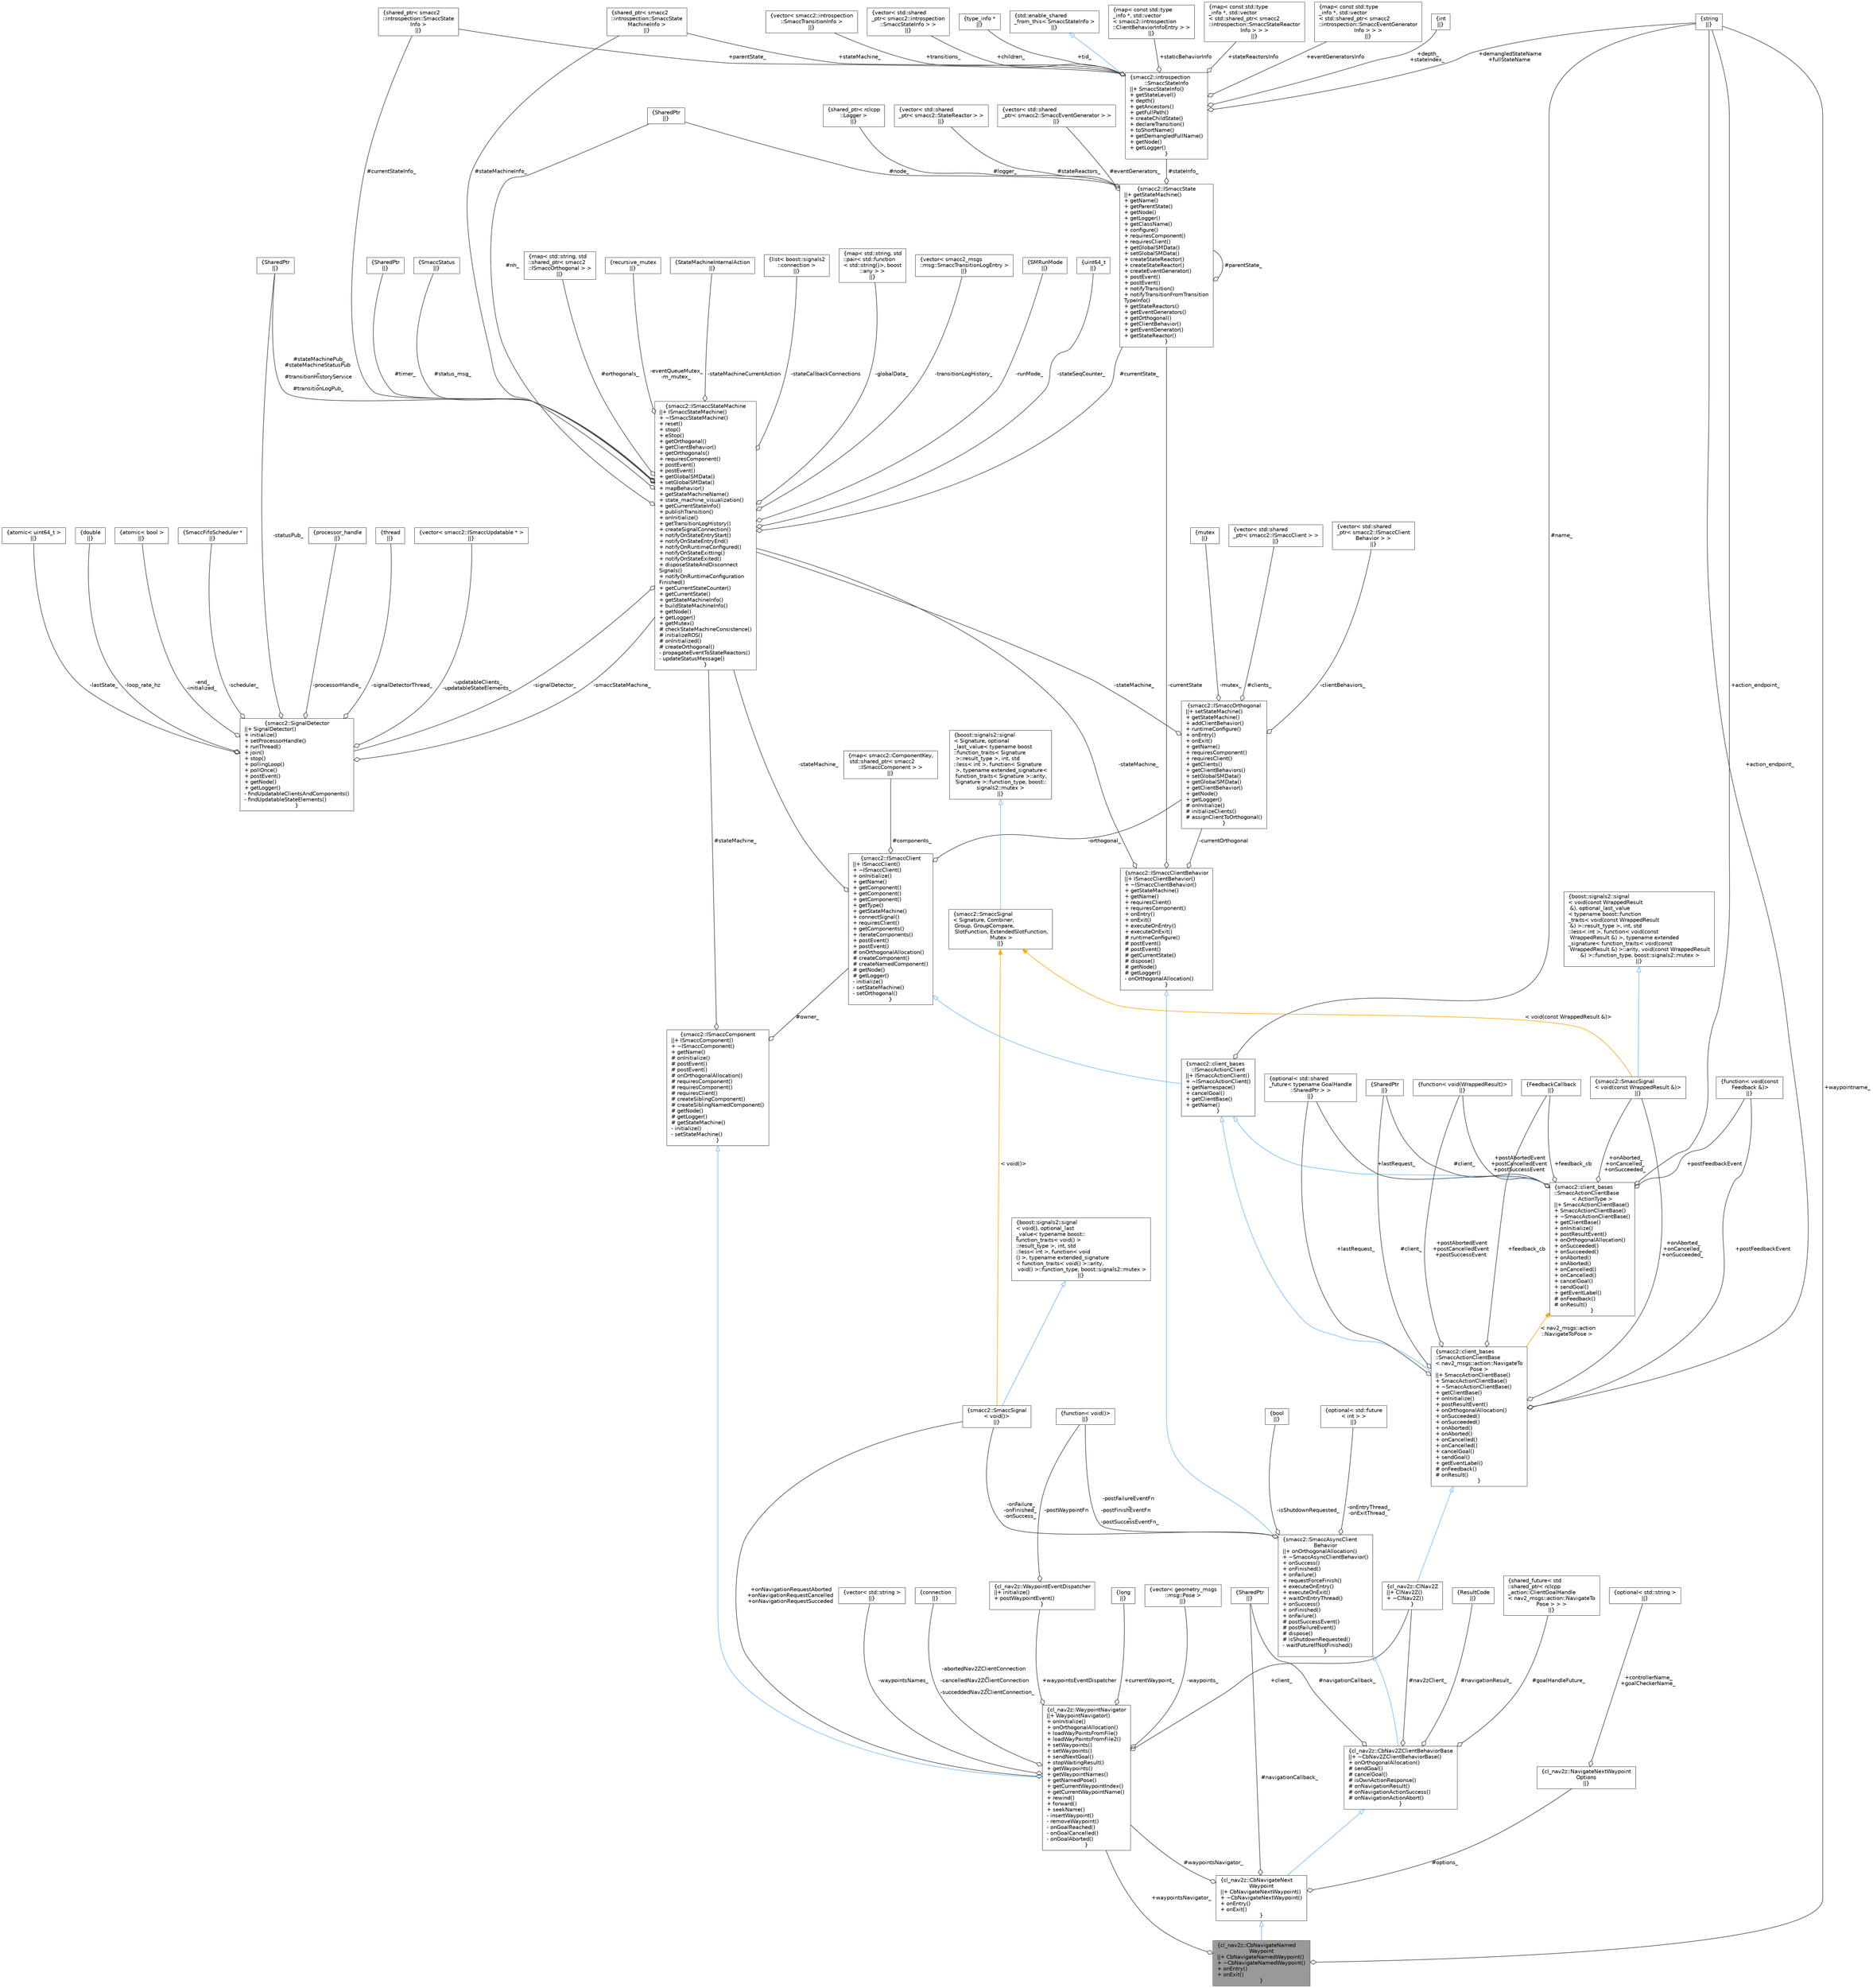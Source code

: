 digraph "cl_nav2z::CbNavigateNamedWaypoint"
{
 // LATEX_PDF_SIZE
  bgcolor="transparent";
  edge [fontname=Helvetica,fontsize=10,labelfontname=Helvetica,labelfontsize=10];
  node [fontname=Helvetica,fontsize=10,shape=box,height=0.2,width=0.4];
  Node1 [label="{cl_nav2z::CbNavigateNamed\lWaypoint\n||+ CbNavigateNamedWaypoint()\l+ ~CbNavigateNamedWaypoint()\l+ onEntry()\l+ onExit()\l}",height=0.2,width=0.4,color="gray40", fillcolor="grey60", style="filled", fontcolor="black",tooltip=" "];
  Node2 -> Node1 [dir="back",color="steelblue1",style="solid",arrowtail="onormal"];
  Node2 [label="{cl_nav2z::CbNavigateNext\lWaypoint\n||+ CbNavigateNextWaypoint()\l+ ~CbNavigateNextWaypoint()\l+ onEntry()\l+ onExit()\l}",height=0.2,width=0.4,color="gray40", fillcolor="white", style="filled",URL="$classcl__nav2z_1_1CbNavigateNextWaypoint.html",tooltip=" "];
  Node3 -> Node2 [dir="back",color="steelblue1",style="solid",arrowtail="onormal"];
  Node3 [label="{cl_nav2z::CbNav2ZClientBehaviorBase\n||+ ~CbNav2ZClientBehaviorBase()\l+ onOrthogonalAllocation()\l# sendGoal()\l# cancelGoal()\l# isOwnActionResponse()\l# onNavigationResult()\l# onNavigationActionSuccess()\l# onNavigationActionAbort()\l}",height=0.2,width=0.4,color="gray40", fillcolor="white", style="filled",URL="$classcl__nav2z_1_1CbNav2ZClientBehaviorBase.html",tooltip=" "];
  Node4 -> Node3 [dir="back",color="steelblue1",style="solid",arrowtail="onormal"];
  Node4 [label="{smacc2::SmaccAsyncClient\lBehavior\n||+ onOrthogonalAllocation()\l+ ~SmaccAsyncClientBehavior()\l+ onSuccess()\l+ onFinished()\l+ onFailure()\l+ requestForceFinish()\l+ executeOnEntry()\l+ executeOnExit()\l+ waitOnEntryThread()\l+ onSuccess()\l+ onFinished()\l+ onFailure()\l# postSuccessEvent()\l# postFailureEvent()\l# dispose()\l# isShutdownRequested()\l- waitFutureIfNotFinished()\l}",height=0.2,width=0.4,color="gray40", fillcolor="white", style="filled",URL="$classsmacc2_1_1SmaccAsyncClientBehavior.html",tooltip=" "];
  Node5 -> Node4 [dir="back",color="steelblue1",style="solid",arrowtail="onormal"];
  Node5 [label="{smacc2::ISmaccClientBehavior\n||+ ISmaccClientBehavior()\l+ ~ISmaccClientBehavior()\l+ getStateMachine()\l+ getName()\l+ requiresClient()\l+ requiresComponent()\l+ onEntry()\l+ onExit()\l+ executeOnEntry()\l+ executeOnExit()\l# runtimeConfigure()\l# postEvent()\l# postEvent()\l# getCurrentState()\l# dispose()\l# getNode()\l# getLogger()\l- onOrthogonalAllocation()\l}",height=0.2,width=0.4,color="gray40", fillcolor="white", style="filled",URL="$classsmacc2_1_1ISmaccClientBehavior.html",tooltip=" "];
  Node6 -> Node5 [color="grey25",style="solid",label=" -stateMachine_" ,arrowhead="odiamond"];
  Node6 [label="{smacc2::ISmaccStateMachine\n||+ ISmaccStateMachine()\l+ ~ISmaccStateMachine()\l+ reset()\l+ stop()\l+ eStop()\l+ getOrthogonal()\l+ getClientBehavior()\l+ getOrthogonals()\l+ requiresComponent()\l+ postEvent()\l+ postEvent()\l+ getGlobalSMData()\l+ setGlobalSMData()\l+ mapBehavior()\l+ getStateMachineName()\l+ state_machine_visualization()\l+ getCurrentStateInfo()\l+ publishTransition()\l+ onInitialize()\l+ getTransitionLogHistory()\l+ createSignalConnection()\l+ notifyOnStateEntryStart()\l+ notifyOnStateEntryEnd()\l+ notifyOnRuntimeConfigured()\l+ notifyOnStateExitting()\l+ notifyOnStateExited()\l+ disposeStateAndDisconnect\lSignals()\l+ notifyOnRuntimeConfiguration\lFinished()\l+ getCurrentStateCounter()\l+ getCurrentState()\l+ getStateMachineInfo()\l+ buildStateMachineInfo()\l+ getNode()\l+ getLogger()\l+ getMutex()\l# checkStateMachineConsistence()\l# initializeROS()\l# onInitialized()\l# createOrthogonal()\l- propagateEventToStateReactors()\l- updateStatusMessage()\l}",height=0.2,width=0.4,color="gray40", fillcolor="white", style="filled",URL="$classsmacc2_1_1ISmaccStateMachine.html",tooltip=" "];
  Node7 -> Node6 [color="grey25",style="solid",label=" #nh_" ,arrowhead="odiamond"];
  Node7 [label="{SharedPtr\n||}",height=0.2,width=0.4,color="gray40", fillcolor="white", style="filled",tooltip=" "];
  Node8 -> Node6 [color="grey25",style="solid",label=" #timer_" ,arrowhead="odiamond"];
  Node8 [label="{SharedPtr\n||}",height=0.2,width=0.4,color="gray40", fillcolor="white", style="filled",tooltip=" "];
  Node9 -> Node6 [color="grey25",style="solid",label=" #stateMachinePub_\n#stateMachineStatusPub\l_\n#transitionHistoryService\l_\n#transitionLogPub_" ,arrowhead="odiamond"];
  Node9 [label="{SharedPtr\n||}",height=0.2,width=0.4,color="gray40", fillcolor="white", style="filled",tooltip=" "];
  Node10 -> Node6 [color="grey25",style="solid",label=" #currentState_" ,arrowhead="odiamond"];
  Node10 [label="{smacc2::ISmaccState\n||+ getStateMachine()\l+ getName()\l+ getParentState()\l+ getNode()\l+ getLogger()\l+ getClassName()\l+ configure()\l+ requiresComponent()\l+ requiresClient()\l+ getGlobalSMData()\l+ setGlobalSMData()\l+ createStateReactor()\l+ createStateReactor()\l+ createEventGenerator()\l+ postEvent()\l+ postEvent()\l+ notifyTransition()\l+ notifyTransitionFromTransition\lTypeInfo()\l+ getStateReactors()\l+ getEventGenerators()\l+ getOrthogonal()\l+ getClientBehavior()\l+ getEventGenerator()\l+ getStateReactor()\l}",height=0.2,width=0.4,color="gray40", fillcolor="white", style="filled",URL="$classsmacc2_1_1ISmaccState.html",tooltip=" "];
  Node7 -> Node10 [color="grey25",style="solid",label=" #node_" ,arrowhead="odiamond"];
  Node11 -> Node10 [color="grey25",style="solid",label=" #logger_" ,arrowhead="odiamond"];
  Node11 [label="{shared_ptr\< rclcpp\l::Logger \>\n||}",height=0.2,width=0.4,color="gray40", fillcolor="white", style="filled",tooltip=" "];
  Node12 -> Node10 [color="grey25",style="solid",label=" #stateReactors_" ,arrowhead="odiamond"];
  Node12 [label="{vector\< std::shared\l_ptr\< smacc2::StateReactor \> \>\n||}",height=0.2,width=0.4,color="gray40", fillcolor="white", style="filled",tooltip=" "];
  Node13 -> Node10 [color="grey25",style="solid",label=" #eventGenerators_" ,arrowhead="odiamond"];
  Node13 [label="{vector\< std::shared\l_ptr\< smacc2::SmaccEventGenerator \> \>\n||}",height=0.2,width=0.4,color="gray40", fillcolor="white", style="filled",tooltip=" "];
  Node10 -> Node10 [color="grey25",style="solid",label=" #parentState_" ,arrowhead="odiamond"];
  Node14 -> Node10 [color="grey25",style="solid",label=" #stateInfo_" ,arrowhead="odiamond"];
  Node14 [label="{smacc2::introspection\l::SmaccStateInfo\n||+ SmaccStateInfo()\l+ getStateLevel()\l+ depth()\l+ getAncestors()\l+ getFullPath()\l+ createChildState()\l+ declareTransition()\l+ toShortName()\l+ getDemangledFullName()\l+ getNode()\l+ getLogger()\l}",height=0.2,width=0.4,color="gray40", fillcolor="white", style="filled",URL="$classsmacc2_1_1introspection_1_1SmaccStateInfo.html",tooltip=" "];
  Node15 -> Node14 [dir="back",color="steelblue1",style="solid",arrowtail="onormal"];
  Node15 [label="{std::enable_shared\l_from_this\< SmaccStateInfo \>\n||}",height=0.2,width=0.4,color="gray40", fillcolor="white", style="filled",tooltip=" "];
  Node16 -> Node14 [color="grey25",style="solid",label=" +staticBehaviorInfo" ,arrowhead="odiamond"];
  Node16 [label="{map\< const std::type\l_info *, std::vector\l\< smacc2::introspection\l::ClientBehaviorInfoEntry \> \>\n||}",height=0.2,width=0.4,color="gray40", fillcolor="white", style="filled",tooltip=" "];
  Node17 -> Node14 [color="grey25",style="solid",label=" +stateReactorsInfo" ,arrowhead="odiamond"];
  Node17 [label="{map\< const std::type\l_info *, std::vector\l\< std::shared_ptr\< smacc2\l::introspection::SmaccStateReactor\lInfo \> \> \>\n||}",height=0.2,width=0.4,color="gray40", fillcolor="white", style="filled",tooltip=" "];
  Node18 -> Node14 [color="grey25",style="solid",label=" +eventGeneratorsInfo" ,arrowhead="odiamond"];
  Node18 [label="{map\< const std::type\l_info *, std::vector\l\< std::shared_ptr\< smacc2\l::introspection::SmaccEventGenerator\lInfo \> \> \>\n||}",height=0.2,width=0.4,color="gray40", fillcolor="white", style="filled",tooltip=" "];
  Node19 -> Node14 [color="grey25",style="solid",label=" +depth_\n+stateIndex_" ,arrowhead="odiamond"];
  Node19 [label="{int\n||}",height=0.2,width=0.4,color="gray40", fillcolor="white", style="filled",tooltip=" "];
  Node20 -> Node14 [color="grey25",style="solid",label=" +demangledStateName\n+fullStateName" ,arrowhead="odiamond"];
  Node20 [label="{string\n||}",height=0.2,width=0.4,color="gray40", fillcolor="white", style="filled",tooltip=" "];
  Node21 -> Node14 [color="grey25",style="solid",label=" +stateMachine_" ,arrowhead="odiamond"];
  Node21 [label="{shared_ptr\< smacc2\l::introspection::SmaccState\lMachineInfo \>\n||}",height=0.2,width=0.4,color="gray40", fillcolor="white", style="filled",tooltip=" "];
  Node22 -> Node14 [color="grey25",style="solid",label=" +parentState_" ,arrowhead="odiamond"];
  Node22 [label="{shared_ptr\< smacc2\l::introspection::SmaccState\lInfo \>\n||}",height=0.2,width=0.4,color="gray40", fillcolor="white", style="filled",tooltip=" "];
  Node23 -> Node14 [color="grey25",style="solid",label=" +transitions_" ,arrowhead="odiamond"];
  Node23 [label="{vector\< smacc2::introspection\l::SmaccTransitionInfo \>\n||}",height=0.2,width=0.4,color="gray40", fillcolor="white", style="filled",tooltip=" "];
  Node24 -> Node14 [color="grey25",style="solid",label=" +children_" ,arrowhead="odiamond"];
  Node24 [label="{vector\< std::shared\l_ptr\< smacc2::introspection\l::SmaccStateInfo \> \>\n||}",height=0.2,width=0.4,color="gray40", fillcolor="white", style="filled",tooltip=" "];
  Node25 -> Node14 [color="grey25",style="solid",label=" +tid_" ,arrowhead="odiamond"];
  Node25 [label="{type_info *\n||}",height=0.2,width=0.4,color="gray40", fillcolor="white", style="filled",tooltip=" "];
  Node22 -> Node6 [color="grey25",style="solid",label=" #currentStateInfo_" ,arrowhead="odiamond"];
  Node26 -> Node6 [color="grey25",style="solid",label=" #status_msg_" ,arrowhead="odiamond"];
  Node26 [label="{SmaccStatus\n||}",height=0.2,width=0.4,color="gray40", fillcolor="white", style="filled",tooltip=" "];
  Node27 -> Node6 [color="grey25",style="solid",label=" #orthogonals_" ,arrowhead="odiamond"];
  Node27 [label="{map\< std::string, std\l::shared_ptr\< smacc2\l::ISmaccOrthogonal \> \>\n||}",height=0.2,width=0.4,color="gray40", fillcolor="white", style="filled",tooltip=" "];
  Node21 -> Node6 [color="grey25",style="solid",label=" #stateMachineInfo_" ,arrowhead="odiamond"];
  Node28 -> Node6 [color="grey25",style="solid",label=" -eventQueueMutex_\n-m_mutex_" ,arrowhead="odiamond"];
  Node28 [label="{recursive_mutex\n||}",height=0.2,width=0.4,color="gray40", fillcolor="white", style="filled",tooltip=" "];
  Node29 -> Node6 [color="grey25",style="solid",label=" -stateMachineCurrentAction" ,arrowhead="odiamond"];
  Node29 [label="{StateMachineInternalAction\n||}",height=0.2,width=0.4,color="gray40", fillcolor="white", style="filled",tooltip=" "];
  Node30 -> Node6 [color="grey25",style="solid",label=" -stateCallbackConnections" ,arrowhead="odiamond"];
  Node30 [label="{list\< boost::signals2\l::connection \>\n||}",height=0.2,width=0.4,color="gray40", fillcolor="white", style="filled",tooltip=" "];
  Node31 -> Node6 [color="grey25",style="solid",label=" -globalData_" ,arrowhead="odiamond"];
  Node31 [label="{map\< std::string, std\l::pair\< std::function\l\< std::string()\>, boost\l::any \> \>\n||}",height=0.2,width=0.4,color="gray40", fillcolor="white", style="filled",tooltip=" "];
  Node32 -> Node6 [color="grey25",style="solid",label=" -transitionLogHistory_" ,arrowhead="odiamond"];
  Node32 [label="{vector\< smacc2_msgs\l::msg::SmaccTransitionLogEntry \>\n||}",height=0.2,width=0.4,color="gray40", fillcolor="white", style="filled",tooltip=" "];
  Node33 -> Node6 [color="grey25",style="solid",label=" -runMode_" ,arrowhead="odiamond"];
  Node33 [label="{SMRunMode\n||}",height=0.2,width=0.4,color="gray40", fillcolor="white", style="filled",tooltip=" "];
  Node34 -> Node6 [color="grey25",style="solid",label=" -signalDetector_" ,arrowhead="odiamond"];
  Node34 [label="{smacc2::SignalDetector\n||+ SignalDetector()\l+ initialize()\l+ setProcessorHandle()\l+ runThread()\l+ join()\l+ stop()\l+ pollingLoop()\l+ pollOnce()\l+ postEvent()\l+ getNode()\l+ getLogger()\l- findUpdatableClientsAndComponents()\l- findUpdatableStateElements()\l}",height=0.2,width=0.4,color="gray40", fillcolor="white", style="filled",URL="$classsmacc2_1_1SignalDetector.html",tooltip=" "];
  Node6 -> Node34 [color="grey25",style="solid",label=" -smaccStateMachine_" ,arrowhead="odiamond"];
  Node35 -> Node34 [color="grey25",style="solid",label=" -updatableClients_\n-updatableStateElements_" ,arrowhead="odiamond"];
  Node35 [label="{vector\< smacc2::ISmaccUpdatable * \>\n||}",height=0.2,width=0.4,color="gray40", fillcolor="white", style="filled",tooltip=" "];
  Node36 -> Node34 [color="grey25",style="solid",label=" -lastState_" ,arrowhead="odiamond"];
  Node36 [label="{atomic\< uint64_t \>\n||}",height=0.2,width=0.4,color="gray40", fillcolor="white", style="filled",tooltip=" "];
  Node37 -> Node34 [color="grey25",style="solid",label=" -loop_rate_hz" ,arrowhead="odiamond"];
  Node37 [label="{double\n||}",height=0.2,width=0.4,color="gray40", fillcolor="white", style="filled",tooltip=" "];
  Node38 -> Node34 [color="grey25",style="solid",label=" -end_\n-initialized_" ,arrowhead="odiamond"];
  Node38 [label="{atomic\< bool \>\n||}",height=0.2,width=0.4,color="gray40", fillcolor="white", style="filled",tooltip=" "];
  Node9 -> Node34 [color="grey25",style="solid",label=" -statusPub_" ,arrowhead="odiamond"];
  Node39 -> Node34 [color="grey25",style="solid",label=" -scheduler_" ,arrowhead="odiamond"];
  Node39 [label="{SmaccFifoScheduler *\n||}",height=0.2,width=0.4,color="gray40", fillcolor="white", style="filled",tooltip=" "];
  Node40 -> Node34 [color="grey25",style="solid",label=" -processorHandle_" ,arrowhead="odiamond"];
  Node40 [label="{processor_handle\n||}",height=0.2,width=0.4,color="gray40", fillcolor="white", style="filled",tooltip=" "];
  Node41 -> Node34 [color="grey25",style="solid",label=" -signalDetectorThread_" ,arrowhead="odiamond"];
  Node41 [label="{thread\n||}",height=0.2,width=0.4,color="gray40", fillcolor="white", style="filled",tooltip=" "];
  Node42 -> Node6 [color="grey25",style="solid",label=" -stateSeqCounter_" ,arrowhead="odiamond"];
  Node42 [label="{uint64_t\n||}",height=0.2,width=0.4,color="gray40", fillcolor="white", style="filled",tooltip=" "];
  Node10 -> Node5 [color="grey25",style="solid",label=" -currentState" ,arrowhead="odiamond"];
  Node43 -> Node5 [color="grey25",style="solid",label=" -currentOrthogonal" ,arrowhead="odiamond"];
  Node43 [label="{smacc2::ISmaccOrthogonal\n||+ setStateMachine()\l+ getStateMachine()\l+ addClientBehavior()\l+ runtimeConfigure()\l+ onEntry()\l+ onExit()\l+ getName()\l+ requiresComponent()\l+ requiresClient()\l+ getClients()\l+ getClientBehaviors()\l+ setGlobalSMData()\l+ getGlobalSMData()\l+ getClientBehavior()\l+ getNode()\l+ getLogger()\l# onInitialize()\l# initializeClients()\l# assignClientToOrthogonal()\l}",height=0.2,width=0.4,color="gray40", fillcolor="white", style="filled",URL="$classsmacc2_1_1ISmaccOrthogonal.html",tooltip=" "];
  Node44 -> Node43 [color="grey25",style="solid",label=" #clients_" ,arrowhead="odiamond"];
  Node44 [label="{vector\< std::shared\l_ptr\< smacc2::ISmaccClient \> \>\n||}",height=0.2,width=0.4,color="gray40", fillcolor="white", style="filled",tooltip=" "];
  Node6 -> Node43 [color="grey25",style="solid",label=" -stateMachine_" ,arrowhead="odiamond"];
  Node45 -> Node43 [color="grey25",style="solid",label=" -clientBehaviors_" ,arrowhead="odiamond"];
  Node45 [label="{vector\< std::shared\l_ptr\< smacc2::ISmaccClient\lBehavior \> \>\n||}",height=0.2,width=0.4,color="gray40", fillcolor="white", style="filled",tooltip=" "];
  Node46 -> Node43 [color="grey25",style="solid",label=" -mutex_" ,arrowhead="odiamond"];
  Node46 [label="{mutex\n||}",height=0.2,width=0.4,color="gray40", fillcolor="white", style="filled",tooltip=" "];
  Node47 -> Node4 [color="grey25",style="solid",label=" -onEntryThread_\n-onExitThread_" ,arrowhead="odiamond"];
  Node47 [label="{optional\< std::future\l\< int \> \>\n||}",height=0.2,width=0.4,color="gray40", fillcolor="white", style="filled",tooltip=" "];
  Node48 -> Node4 [color="grey25",style="solid",label=" -postFailureEventFn\l_\n-postFinishEventFn\l_\n-postSuccessEventFn_" ,arrowhead="odiamond"];
  Node48 [label="{function\< void()\>\n||}",height=0.2,width=0.4,color="gray40", fillcolor="white", style="filled",tooltip=" "];
  Node49 -> Node4 [color="grey25",style="solid",label=" -onFailure_\n-onFinished_\n-onSuccess_" ,arrowhead="odiamond"];
  Node49 [label="{smacc2::SmaccSignal\l\< void()\>\n||}",height=0.2,width=0.4,color="gray40", fillcolor="white", style="filled",URL="$classsmacc2_1_1SmaccSignal.html",tooltip=" "];
  Node50 -> Node49 [dir="back",color="steelblue1",style="solid",arrowtail="onormal"];
  Node50 [label="{boost::signals2::signal\l\< void(), optional_last\l_value\< typename boost::\lfunction_traits\< void() \>\l::result_type \>, int, std\l::less\< int \>, function\< void\l() \>, typename extended_signature\l\< function_traits\< void() \>::arity,\l void() \>::function_type, boost::signals2::mutex \>\n||}",height=0.2,width=0.4,color="gray40", fillcolor="white", style="filled",tooltip=" "];
  Node51 -> Node49 [dir="back",color="orange",style="solid",label=" \< void()\>" ];
  Node51 [label="{smacc2::SmaccSignal\l\< Signature, Combiner,\l Group, GroupCompare,\l SlotFunction, ExtendedSlotFunction,\l Mutex \>\n||}",height=0.2,width=0.4,color="gray40", fillcolor="white", style="filled",URL="$classsmacc2_1_1SmaccSignal.html",tooltip=" "];
  Node52 -> Node51 [dir="back",color="steelblue1",style="solid",arrowtail="onormal"];
  Node52 [label="{boost::signals2::signal\l\< Signature, optional\l_last_value\< typename boost\l::function_traits\< Signature\l \>::result_type \>, int, std\l::less\< int \>, function\< Signature\l \>, typename extended_signature\<\l function_traits\< Signature \>::arity,\l Signature \>::function_type, boost::\lsignals2::mutex \>\n||}",height=0.2,width=0.4,color="gray40", fillcolor="white", style="filled",tooltip=" "];
  Node53 -> Node4 [color="grey25",style="solid",label=" -isShutdownRequested_" ,arrowhead="odiamond"];
  Node53 [label="{bool\n||}",height=0.2,width=0.4,color="gray40", fillcolor="white", style="filled",URL="$classbool.html",tooltip=" "];
  Node54 -> Node3 [color="grey25",style="solid",label=" #nav2zClient_" ,arrowhead="odiamond"];
  Node54 [label="{cl_nav2z::ClNav2Z\n||+ ClNav2Z()\l+ ~ClNav2Z()\l}",height=0.2,width=0.4,color="gray40", fillcolor="white", style="filled",URL="$classcl__nav2z_1_1ClNav2Z.html",tooltip=" "];
  Node55 -> Node54 [dir="back",color="steelblue1",style="solid",arrowtail="onormal"];
  Node55 [label="{smacc2::client_bases\l::SmaccActionClientBase\l\< nav2_msgs::action::NavigateTo\lPose \>\n||+ SmaccActionClientBase()\l+ SmaccActionClientBase()\l+ ~SmaccActionClientBase()\l+ getClientBase()\l+ onInitialize()\l+ postResultEvent()\l+ onOrthogonalAllocation()\l+ onSucceeded()\l+ onSucceeded()\l+ onAborted()\l+ onAborted()\l+ onCancelled()\l+ onCancelled()\l+ cancelGoal()\l+ sendGoal()\l+ getEventLabel()\l# onFeedback()\l# onResult()\l}",height=0.2,width=0.4,color="gray40", fillcolor="white", style="filled",URL="$classsmacc2_1_1client__bases_1_1SmaccActionClientBase.html",tooltip=" "];
  Node56 -> Node55 [dir="back",color="steelblue1",style="solid",arrowtail="onormal"];
  Node56 [label="{smacc2::client_bases\l::ISmaccActionClient\n||+ ISmaccActionClient()\l+ ~ISmaccActionClient()\l+ getNamespace()\l+ cancelGoal()\l+ getClientBase()\l+ getName()\l}",height=0.2,width=0.4,color="gray40", fillcolor="white", style="filled",URL="$classsmacc2_1_1client__bases_1_1ISmaccActionClient.html",tooltip=" "];
  Node57 -> Node56 [dir="back",color="steelblue1",style="solid",arrowtail="onormal"];
  Node57 [label="{smacc2::ISmaccClient\n||+ ISmaccClient()\l+ ~ISmaccClient()\l+ onInitialize()\l+ getName()\l+ getComponent()\l+ getComponent()\l+ getComponent()\l+ getType()\l+ getStateMachine()\l+ connectSignal()\l+ requiresClient()\l+ getComponents()\l+ iterateComponents()\l+ postEvent()\l+ postEvent()\l# onOrthogonalAllocation()\l# createComponent()\l# createNamedComponent()\l# getNode()\l# getLogger()\l- initialize()\l- setStateMachine()\l- setOrthogonal()\l}",height=0.2,width=0.4,color="gray40", fillcolor="white", style="filled",URL="$classsmacc2_1_1ISmaccClient.html",tooltip=" "];
  Node58 -> Node57 [color="grey25",style="solid",label=" #components_" ,arrowhead="odiamond"];
  Node58 [label="{map\< smacc2::ComponentKey,\l std::shared_ptr\< smacc2\l::ISmaccComponent \> \>\n||}",height=0.2,width=0.4,color="gray40", fillcolor="white", style="filled",tooltip=" "];
  Node6 -> Node57 [color="grey25",style="solid",label=" -stateMachine_" ,arrowhead="odiamond"];
  Node43 -> Node57 [color="grey25",style="solid",label=" -orthogonal_" ,arrowhead="odiamond"];
  Node20 -> Node56 [color="grey25",style="solid",label=" #name_" ,arrowhead="odiamond"];
  Node20 -> Node55 [color="grey25",style="solid",label=" +action_endpoint_" ,arrowhead="odiamond"];
  Node59 -> Node55 [color="grey25",style="solid",label=" +lastRequest_" ,arrowhead="odiamond"];
  Node59 [label="{optional\< std::shared\l_future\< typename GoalHandle\l::SharedPtr \> \>\n||}",height=0.2,width=0.4,color="gray40", fillcolor="white", style="filled",tooltip=" "];
  Node60 -> Node55 [color="grey25",style="solid",label=" +onAborted_\n+onCancelled_\n+onSucceeded_" ,arrowhead="odiamond"];
  Node60 [label="{smacc2::SmaccSignal\l\< void(const WrappedResult &)\>\n||}",height=0.2,width=0.4,color="gray40", fillcolor="white", style="filled",URL="$classsmacc2_1_1SmaccSignal.html",tooltip=" "];
  Node61 -> Node60 [dir="back",color="steelblue1",style="solid",arrowtail="onormal"];
  Node61 [label="{boost::signals2::signal\l\< void(const WrappedResult\l &), optional_last_value\l\< typename boost::function\l_traits\< void(const WrappedResult\l &) \>::result_type \>, int, std\l::less\< int \>, function\< void(const\l WrappedResult &) \>, typename extended\l_signature\< function_traits\< void(const\l WrappedResult &) \>::arity, void(const WrappedResult\l &) \>::function_type, boost::signals2::mutex \>\n||}",height=0.2,width=0.4,color="gray40", fillcolor="white", style="filled",tooltip=" "];
  Node51 -> Node60 [dir="back",color="orange",style="solid",label=" \< void(const WrappedResult &)\>" ];
  Node62 -> Node55 [color="grey25",style="solid",label=" +postAbortedEvent\n+postCancelledEvent\n+postSuccessEvent" ,arrowhead="odiamond"];
  Node62 [label="{function\< void(WrappedResult)\>\n||}",height=0.2,width=0.4,color="gray40", fillcolor="white", style="filled",tooltip=" "];
  Node63 -> Node55 [color="grey25",style="solid",label=" +postFeedbackEvent" ,arrowhead="odiamond"];
  Node63 [label="{function\< void(const\l Feedback &)\>\n||}",height=0.2,width=0.4,color="gray40", fillcolor="white", style="filled",tooltip=" "];
  Node64 -> Node55 [color="grey25",style="solid",label=" +feedback_cb" ,arrowhead="odiamond"];
  Node64 [label="{FeedbackCallback\n||}",height=0.2,width=0.4,color="gray40", fillcolor="white", style="filled",tooltip=" "];
  Node65 -> Node55 [color="grey25",style="solid",label=" #client_" ,arrowhead="odiamond"];
  Node65 [label="{SharedPtr\n||}",height=0.2,width=0.4,color="gray40", fillcolor="white", style="filled",tooltip=" "];
  Node66 -> Node55 [dir="back",color="orange",style="solid",label=" \< nav2_msgs::action\l::NavigateToPose \>" ];
  Node66 [label="{smacc2::client_bases\l::SmaccActionClientBase\l\< ActionType \>\n||+ SmaccActionClientBase()\l+ SmaccActionClientBase()\l+ ~SmaccActionClientBase()\l+ getClientBase()\l+ onInitialize()\l+ postResultEvent()\l+ onOrthogonalAllocation()\l+ onSucceeded()\l+ onSucceeded()\l+ onAborted()\l+ onAborted()\l+ onCancelled()\l+ onCancelled()\l+ cancelGoal()\l+ sendGoal()\l+ getEventLabel()\l# onFeedback()\l# onResult()\l}",height=0.2,width=0.4,color="gray40", fillcolor="white", style="filled",URL="$classsmacc2_1_1client__bases_1_1SmaccActionClientBase.html",tooltip=" "];
  Node56 -> Node66 [dir="back",color="steelblue1",style="solid",arrowtail="onormal"];
  Node20 -> Node66 [color="grey25",style="solid",label=" +action_endpoint_" ,arrowhead="odiamond"];
  Node59 -> Node66 [color="grey25",style="solid",label=" +lastRequest_" ,arrowhead="odiamond"];
  Node60 -> Node66 [color="grey25",style="solid",label=" +onAborted_\n+onCancelled_\n+onSucceeded_" ,arrowhead="odiamond"];
  Node62 -> Node66 [color="grey25",style="solid",label=" +postAbortedEvent\n+postCancelledEvent\n+postSuccessEvent" ,arrowhead="odiamond"];
  Node63 -> Node66 [color="grey25",style="solid",label=" +postFeedbackEvent" ,arrowhead="odiamond"];
  Node64 -> Node66 [color="grey25",style="solid",label=" +feedback_cb" ,arrowhead="odiamond"];
  Node65 -> Node66 [color="grey25",style="solid",label=" #client_" ,arrowhead="odiamond"];
  Node67 -> Node3 [color="grey25",style="solid",label=" #navigationCallback_" ,arrowhead="odiamond"];
  Node67 [label="{SharedPtr\n||}",height=0.2,width=0.4,color="gray40", fillcolor="white", style="filled",tooltip=" "];
  Node68 -> Node3 [color="grey25",style="solid",label=" #navigationResult_" ,arrowhead="odiamond"];
  Node68 [label="{ResultCode\n||}",height=0.2,width=0.4,color="gray40", fillcolor="white", style="filled",tooltip=" "];
  Node69 -> Node3 [color="grey25",style="solid",label=" #goalHandleFuture_" ,arrowhead="odiamond"];
  Node69 [label="{shared_future\< std\l::shared_ptr\< rclcpp\l_action::ClientGoalHandle\l\< nav2_msgs::action::NavigateTo\lPose \> \> \>\n||}",height=0.2,width=0.4,color="gray40", fillcolor="white", style="filled",tooltip=" "];
  Node70 -> Node2 [color="grey25",style="solid",label=" #waypointsNavigator_" ,arrowhead="odiamond"];
  Node70 [label="{cl_nav2z::WaypointNavigator\n||+ WaypointNavigator()\l+ onInitialize()\l+ onOrthogonalAllocation()\l+ loadWayPointsFromFile()\l+ loadWayPointsFromFile2()\l+ setWaypoints()\l+ setWaypoints()\l+ sendNextGoal()\l+ stopWaitingResult()\l+ getWaypoints()\l+ getWaypointNames()\l+ getNamedPose()\l+ getCurrentWaypointIndex()\l+ getCurrentWaypointName()\l+ rewind()\l+ forward()\l+ seekName()\l- insertWaypoint()\l- removeWaypoint()\l- onGoalReached()\l- onGoalCancelled()\l- onGoalAborted()\l}",height=0.2,width=0.4,color="gray40", fillcolor="white", style="filled",URL="$classcl__nav2z_1_1WaypointNavigator.html",tooltip=" "];
  Node71 -> Node70 [dir="back",color="steelblue1",style="solid",arrowtail="onormal"];
  Node71 [label="{smacc2::ISmaccComponent\n||+ ISmaccComponent()\l+ ~ISmaccComponent()\l+ getName()\l# onInitialize()\l# postEvent()\l# postEvent()\l# onOrthogonalAllocation()\l# requiresComponent()\l# requiresComponent()\l# requiresClient()\l# createSiblingComponent()\l# createSiblingNamedComponent()\l# getNode()\l# getLogger()\l# getStateMachine()\l- initialize()\l- setStateMachine()\l}",height=0.2,width=0.4,color="gray40", fillcolor="white", style="filled",URL="$classsmacc2_1_1ISmaccComponent.html",tooltip=" "];
  Node6 -> Node71 [color="grey25",style="solid",label=" #stateMachine_" ,arrowhead="odiamond"];
  Node57 -> Node71 [color="grey25",style="solid",label=" #owner_" ,arrowhead="odiamond"];
  Node72 -> Node70 [color="grey25",style="solid",label=" +waypointsEventDispatcher" ,arrowhead="odiamond"];
  Node72 [label="{cl_nav2z::WaypointEventDispatcher\n||+ initialize()\l+ postWaypointEvent()\l}",height=0.2,width=0.4,color="gray40", fillcolor="white", style="filled",URL="$classcl__nav2z_1_1WaypointEventDispatcher.html",tooltip=" "];
  Node48 -> Node72 [color="grey25",style="solid",label=" -postWaypointFn" ,arrowhead="odiamond"];
  Node54 -> Node70 [color="grey25",style="solid",label=" +client_" ,arrowhead="odiamond"];
  Node73 -> Node70 [color="grey25",style="solid",label=" +currentWaypoint_" ,arrowhead="odiamond"];
  Node73 [label="{long\n||}",height=0.2,width=0.4,color="gray40", fillcolor="white", style="filled",tooltip=" "];
  Node49 -> Node70 [color="grey25",style="solid",label=" +onNavigationRequestAborted\n+onNavigationRequestCancelled\n+onNavigationRequestSucceded" ,arrowhead="odiamond"];
  Node74 -> Node70 [color="grey25",style="solid",label=" -waypoints_" ,arrowhead="odiamond"];
  Node74 [label="{vector\< geometry_msgs\l::msg::Pose \>\n||}",height=0.2,width=0.4,color="gray40", fillcolor="white", style="filled",tooltip=" "];
  Node75 -> Node70 [color="grey25",style="solid",label=" -waypointsNames_" ,arrowhead="odiamond"];
  Node75 [label="{vector\< std::string \>\n||}",height=0.2,width=0.4,color="gray40", fillcolor="white", style="filled",tooltip=" "];
  Node76 -> Node70 [color="grey25",style="solid",label=" -abortedNav2ZClientConnection\l_\n-cancelledNav2ZClientConnection\l_\n-succeddedNav2ZClientConnection_" ,arrowhead="odiamond"];
  Node76 [label="{connection\n||}",height=0.2,width=0.4,color="gray40", fillcolor="white", style="filled",tooltip=" "];
  Node77 -> Node2 [color="grey25",style="solid",label=" #options_" ,arrowhead="odiamond"];
  Node77 [label="{cl_nav2z::NavigateNextWaypoint\lOptions\n||}",height=0.2,width=0.4,color="gray40", fillcolor="white", style="filled",URL="$structcl__nav2z_1_1NavigateNextWaypointOptions.html",tooltip=" "];
  Node78 -> Node77 [color="grey25",style="solid",label=" +controllerName_\n+goalCheckerName_" ,arrowhead="odiamond"];
  Node78 [label="{optional\< std::string \>\n||}",height=0.2,width=0.4,color="gray40", fillcolor="white", style="filled",tooltip=" "];
  Node67 -> Node2 [color="grey25",style="solid",label=" #navigationCallback_" ,arrowhead="odiamond"];
  Node70 -> Node1 [color="grey25",style="solid",label=" +waypointsNavigator_" ,arrowhead="odiamond"];
  Node20 -> Node1 [color="grey25",style="solid",label=" +waypointname_" ,arrowhead="odiamond"];
}
